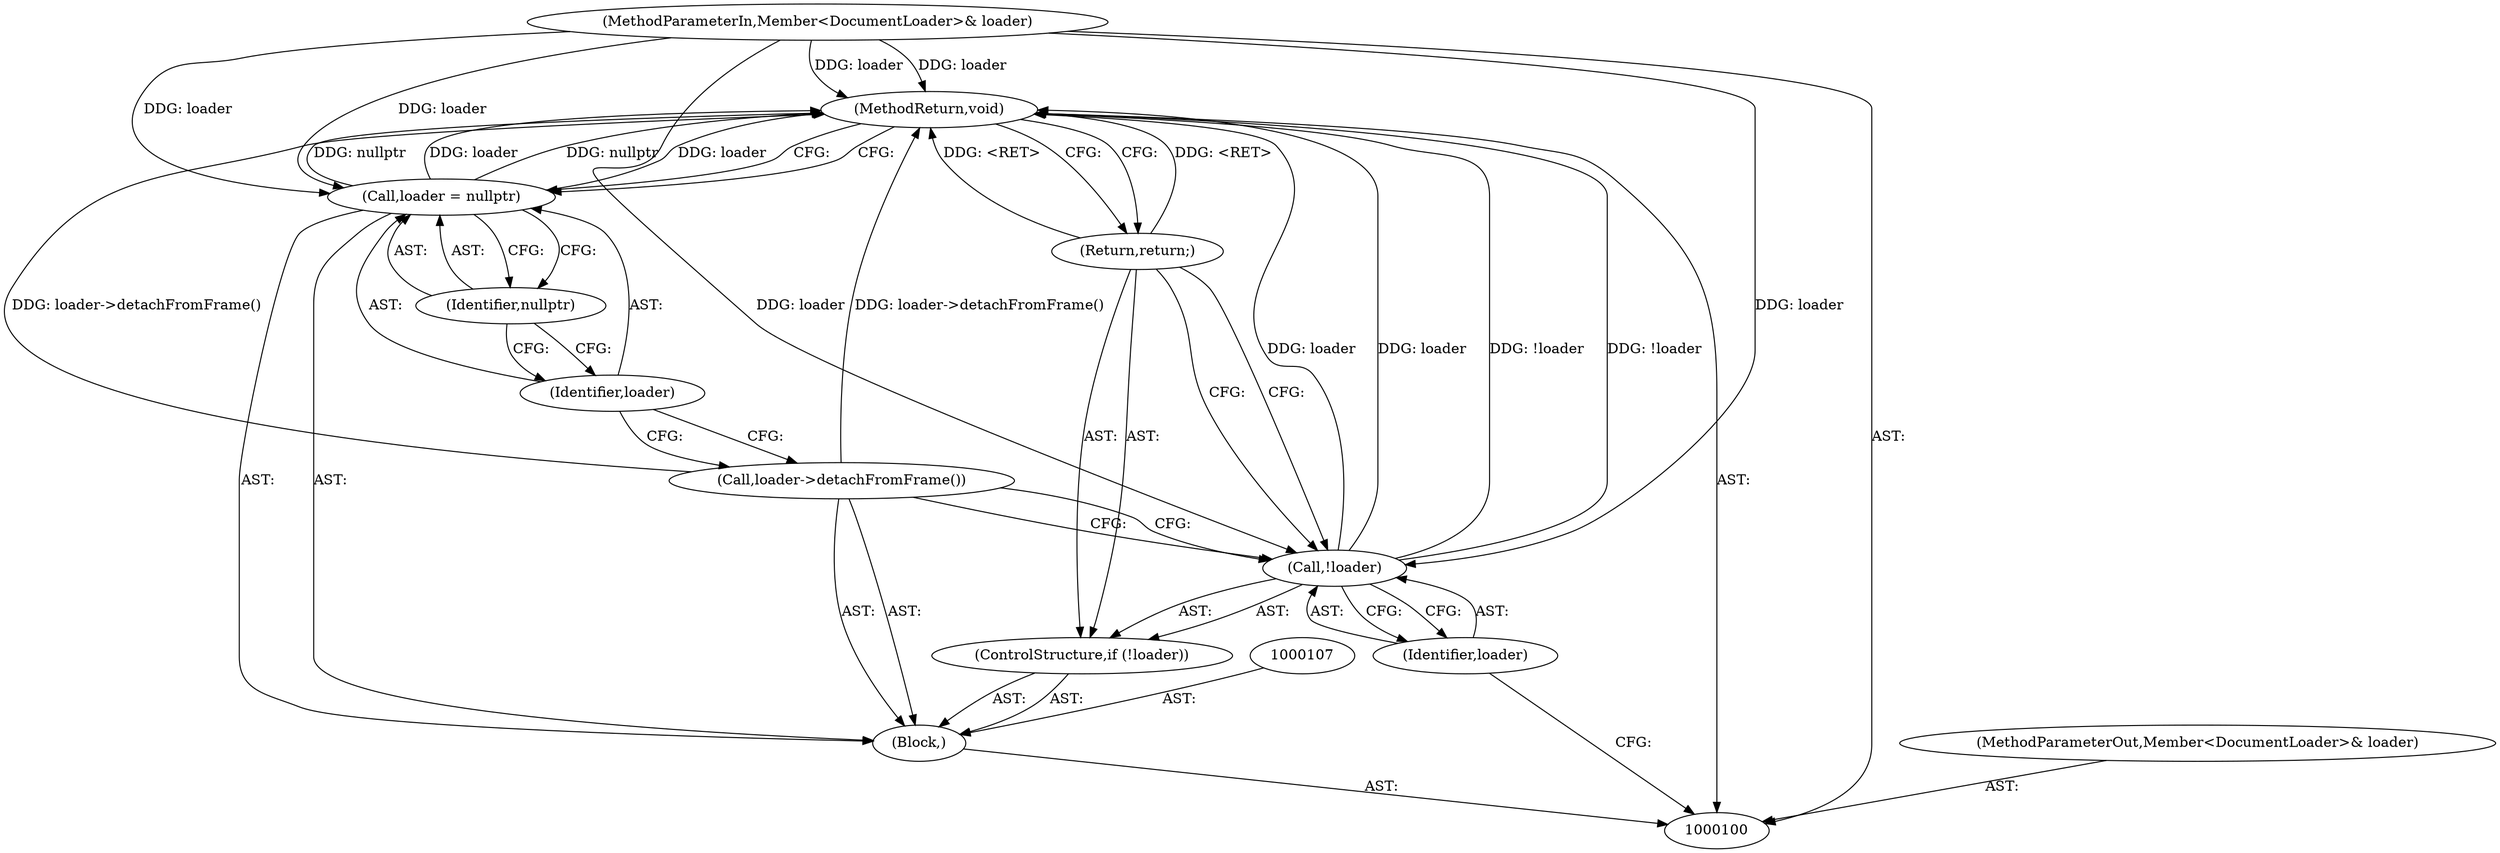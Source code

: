 digraph "0_Chrome_be655fd4fb9ab3291a855a939496111674037a2f" {
"1000112" [label="(MethodReturn,void)"];
"1000101" [label="(MethodParameterIn,Member<DocumentLoader>& loader)"];
"1000130" [label="(MethodParameterOut,Member<DocumentLoader>& loader)"];
"1000102" [label="(Block,)"];
"1000105" [label="(Identifier,loader)"];
"1000103" [label="(ControlStructure,if (!loader))"];
"1000104" [label="(Call,!loader)"];
"1000106" [label="(Return,return;)"];
"1000108" [label="(Call,loader->detachFromFrame())"];
"1000111" [label="(Identifier,nullptr)"];
"1000109" [label="(Call,loader = nullptr)"];
"1000110" [label="(Identifier,loader)"];
"1000112" -> "1000100"  [label="AST: "];
"1000112" -> "1000106"  [label="CFG: "];
"1000112" -> "1000109"  [label="CFG: "];
"1000108" -> "1000112"  [label="DDG: loader->detachFromFrame()"];
"1000104" -> "1000112"  [label="DDG: !loader"];
"1000104" -> "1000112"  [label="DDG: loader"];
"1000109" -> "1000112"  [label="DDG: nullptr"];
"1000109" -> "1000112"  [label="DDG: loader"];
"1000101" -> "1000112"  [label="DDG: loader"];
"1000106" -> "1000112"  [label="DDG: <RET>"];
"1000101" -> "1000100"  [label="AST: "];
"1000101" -> "1000112"  [label="DDG: loader"];
"1000101" -> "1000104"  [label="DDG: loader"];
"1000101" -> "1000109"  [label="DDG: loader"];
"1000130" -> "1000100"  [label="AST: "];
"1000102" -> "1000100"  [label="AST: "];
"1000103" -> "1000102"  [label="AST: "];
"1000107" -> "1000102"  [label="AST: "];
"1000108" -> "1000102"  [label="AST: "];
"1000109" -> "1000102"  [label="AST: "];
"1000105" -> "1000104"  [label="AST: "];
"1000105" -> "1000100"  [label="CFG: "];
"1000104" -> "1000105"  [label="CFG: "];
"1000103" -> "1000102"  [label="AST: "];
"1000104" -> "1000103"  [label="AST: "];
"1000106" -> "1000103"  [label="AST: "];
"1000104" -> "1000103"  [label="AST: "];
"1000104" -> "1000105"  [label="CFG: "];
"1000105" -> "1000104"  [label="AST: "];
"1000106" -> "1000104"  [label="CFG: "];
"1000108" -> "1000104"  [label="CFG: "];
"1000104" -> "1000112"  [label="DDG: !loader"];
"1000104" -> "1000112"  [label="DDG: loader"];
"1000101" -> "1000104"  [label="DDG: loader"];
"1000106" -> "1000103"  [label="AST: "];
"1000106" -> "1000104"  [label="CFG: "];
"1000112" -> "1000106"  [label="CFG: "];
"1000106" -> "1000112"  [label="DDG: <RET>"];
"1000108" -> "1000102"  [label="AST: "];
"1000108" -> "1000104"  [label="CFG: "];
"1000110" -> "1000108"  [label="CFG: "];
"1000108" -> "1000112"  [label="DDG: loader->detachFromFrame()"];
"1000111" -> "1000109"  [label="AST: "];
"1000111" -> "1000110"  [label="CFG: "];
"1000109" -> "1000111"  [label="CFG: "];
"1000109" -> "1000102"  [label="AST: "];
"1000109" -> "1000111"  [label="CFG: "];
"1000110" -> "1000109"  [label="AST: "];
"1000111" -> "1000109"  [label="AST: "];
"1000112" -> "1000109"  [label="CFG: "];
"1000109" -> "1000112"  [label="DDG: nullptr"];
"1000109" -> "1000112"  [label="DDG: loader"];
"1000101" -> "1000109"  [label="DDG: loader"];
"1000110" -> "1000109"  [label="AST: "];
"1000110" -> "1000108"  [label="CFG: "];
"1000111" -> "1000110"  [label="CFG: "];
}
